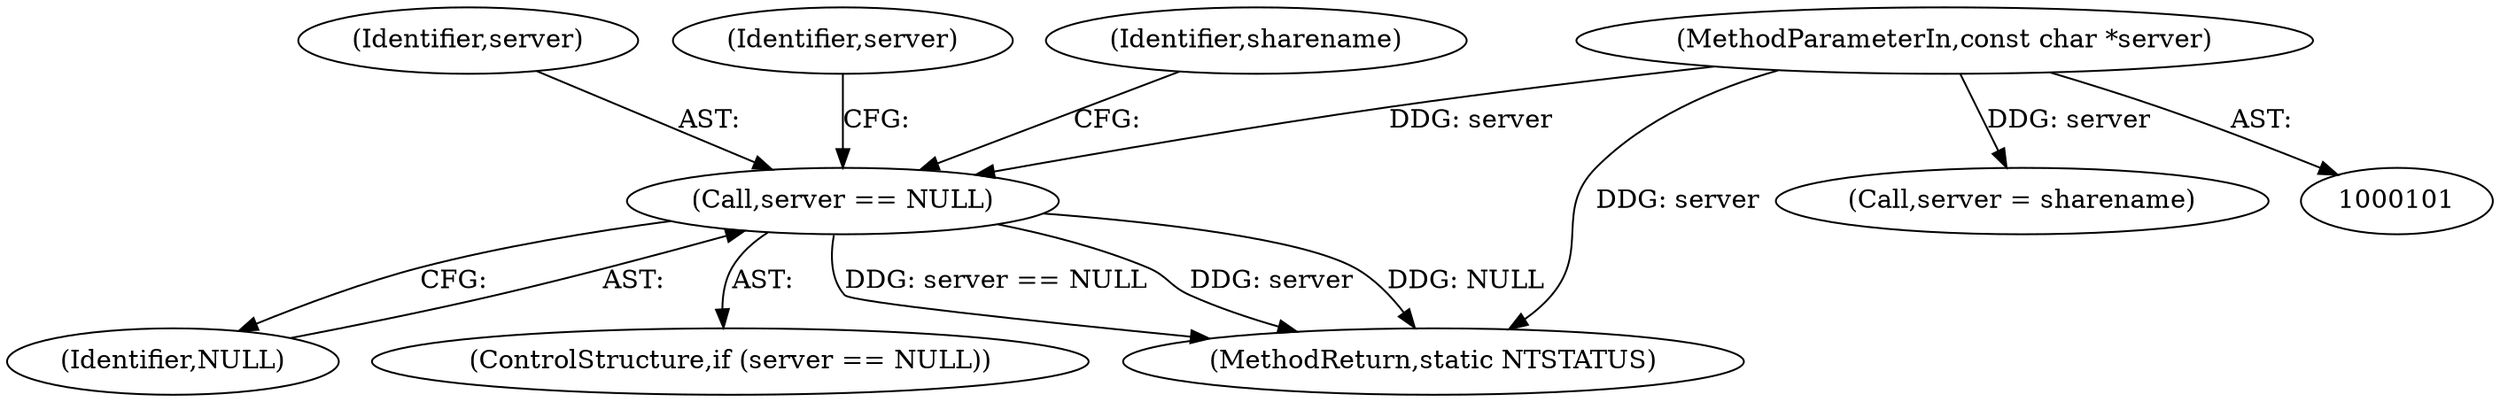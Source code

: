 digraph "0_samba_d724f835acb9f4886c0001af32cd325dbbf1f895@pointer" {
"1000149" [label="(Call,server == NULL)"];
"1000103" [label="(MethodParameterIn,const char *server)"];
"1000150" [label="(Identifier,server)"];
"1000149" [label="(Call,server == NULL)"];
"1000154" [label="(Identifier,server)"];
"1000151" [label="(Identifier,NULL)"];
"1000157" [label="(Identifier,sharename)"];
"1000103" [label="(MethodParameterIn,const char *server)"];
"1000153" [label="(Call,server = sharename)"];
"1000148" [label="(ControlStructure,if (server == NULL))"];
"1000173" [label="(MethodReturn,static NTSTATUS)"];
"1000149" -> "1000148"  [label="AST: "];
"1000149" -> "1000151"  [label="CFG: "];
"1000150" -> "1000149"  [label="AST: "];
"1000151" -> "1000149"  [label="AST: "];
"1000154" -> "1000149"  [label="CFG: "];
"1000157" -> "1000149"  [label="CFG: "];
"1000149" -> "1000173"  [label="DDG: server == NULL"];
"1000149" -> "1000173"  [label="DDG: server"];
"1000149" -> "1000173"  [label="DDG: NULL"];
"1000103" -> "1000149"  [label="DDG: server"];
"1000103" -> "1000101"  [label="AST: "];
"1000103" -> "1000173"  [label="DDG: server"];
"1000103" -> "1000153"  [label="DDG: server"];
}
